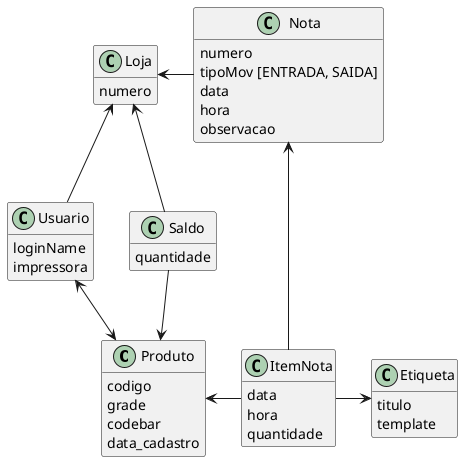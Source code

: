 @startuml modelo
hide methods

class Produto{
	codigo
	grade
	codebar
	data_cadastro
}

class ItemNota{
	data
	hora
	quantidade
}

class Nota {
	numero
	tipoMov [ENTRADA, SAIDA]
	data
	hora
	observacao
}

class Loja {
	numero
}

class Usuario {
	loginName
	impressora
}

class Saldo {
	quantidade
}

class Etiqueta {
	titulo
	template
}


ItemNota	-u->	Nota
ItemNota	-l->	Produto
Nota		-l->	Loja
Usuario		-u->	Loja
Usuario		<-d->	Produto
Saldo		-u->	Loja
Saldo		-d->	Produto
ItemNota	-r->	Etiqueta
@enduml
